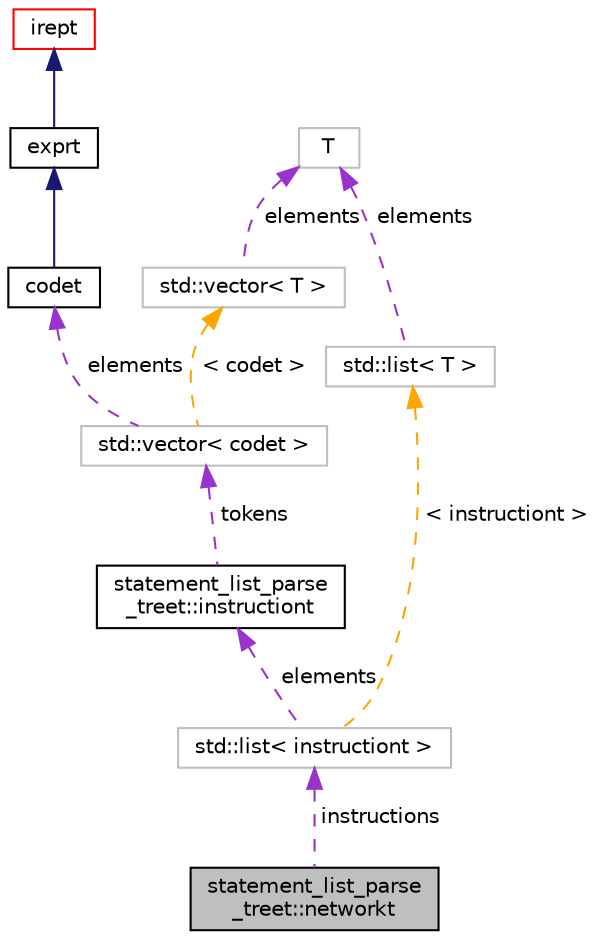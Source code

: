 digraph "statement_list_parse_treet::networkt"
{
 // LATEX_PDF_SIZE
  bgcolor="transparent";
  edge [fontname="Helvetica",fontsize="10",labelfontname="Helvetica",labelfontsize="10"];
  node [fontname="Helvetica",fontsize="10",shape=record];
  Node1 [label="statement_list_parse\l_treet::networkt",height=0.2,width=0.4,color="black", fillcolor="grey75", style="filled", fontcolor="black",tooltip="Representation of a network in Siemens TIA."];
  Node2 -> Node1 [dir="back",color="darkorchid3",fontsize="10",style="dashed",label=" instructions" ,fontname="Helvetica"];
  Node2 [label="std::list\< instructiont \>",height=0.2,width=0.4,color="grey75",tooltip=" "];
  Node3 -> Node2 [dir="back",color="darkorchid3",fontsize="10",style="dashed",label=" elements" ,fontname="Helvetica"];
  Node3 [label="statement_list_parse\l_treet::instructiont",height=0.2,width=0.4,color="black",URL="$structstatement__list__parse__treet_1_1instructiont.html",tooltip="Represents a regular Statement List instruction which consists out of one or more codet tokens."];
  Node4 -> Node3 [dir="back",color="darkorchid3",fontsize="10",style="dashed",label=" tokens" ,fontname="Helvetica"];
  Node4 [label="std::vector\< codet \>",height=0.2,width=0.4,color="grey75",tooltip=" "];
  Node5 -> Node4 [dir="back",color="darkorchid3",fontsize="10",style="dashed",label=" elements" ,fontname="Helvetica"];
  Node5 [label="codet",height=0.2,width=0.4,color="black",URL="$classcodet.html",tooltip="Data structure for representing an arbitrary statement in a program."];
  Node6 -> Node5 [dir="back",color="midnightblue",fontsize="10",style="solid",fontname="Helvetica"];
  Node6 [label="exprt",height=0.2,width=0.4,color="black",URL="$classexprt.html",tooltip="Base class for all expressions."];
  Node7 -> Node6 [dir="back",color="midnightblue",fontsize="10",style="solid",fontname="Helvetica"];
  Node7 [label="irept",height=0.2,width=0.4,color="red",URL="$classirept.html",tooltip="There are a large number of kinds of tree structured or tree-like data in CPROVER."];
  Node12 -> Node4 [dir="back",color="orange",fontsize="10",style="dashed",label=" \< codet \>" ,fontname="Helvetica"];
  Node12 [label="std::vector\< T \>",height=0.2,width=0.4,color="grey75",tooltip="STL class."];
  Node13 -> Node12 [dir="back",color="darkorchid3",fontsize="10",style="dashed",label=" elements" ,fontname="Helvetica"];
  Node13 [label="T",height=0.2,width=0.4,color="grey75",tooltip=" "];
  Node16 -> Node2 [dir="back",color="orange",fontsize="10",style="dashed",label=" \< instructiont \>" ,fontname="Helvetica"];
  Node16 [label="std::list\< T \>",height=0.2,width=0.4,color="grey75",tooltip="STL class."];
  Node13 -> Node16 [dir="back",color="darkorchid3",fontsize="10",style="dashed",label=" elements" ,fontname="Helvetica"];
}
